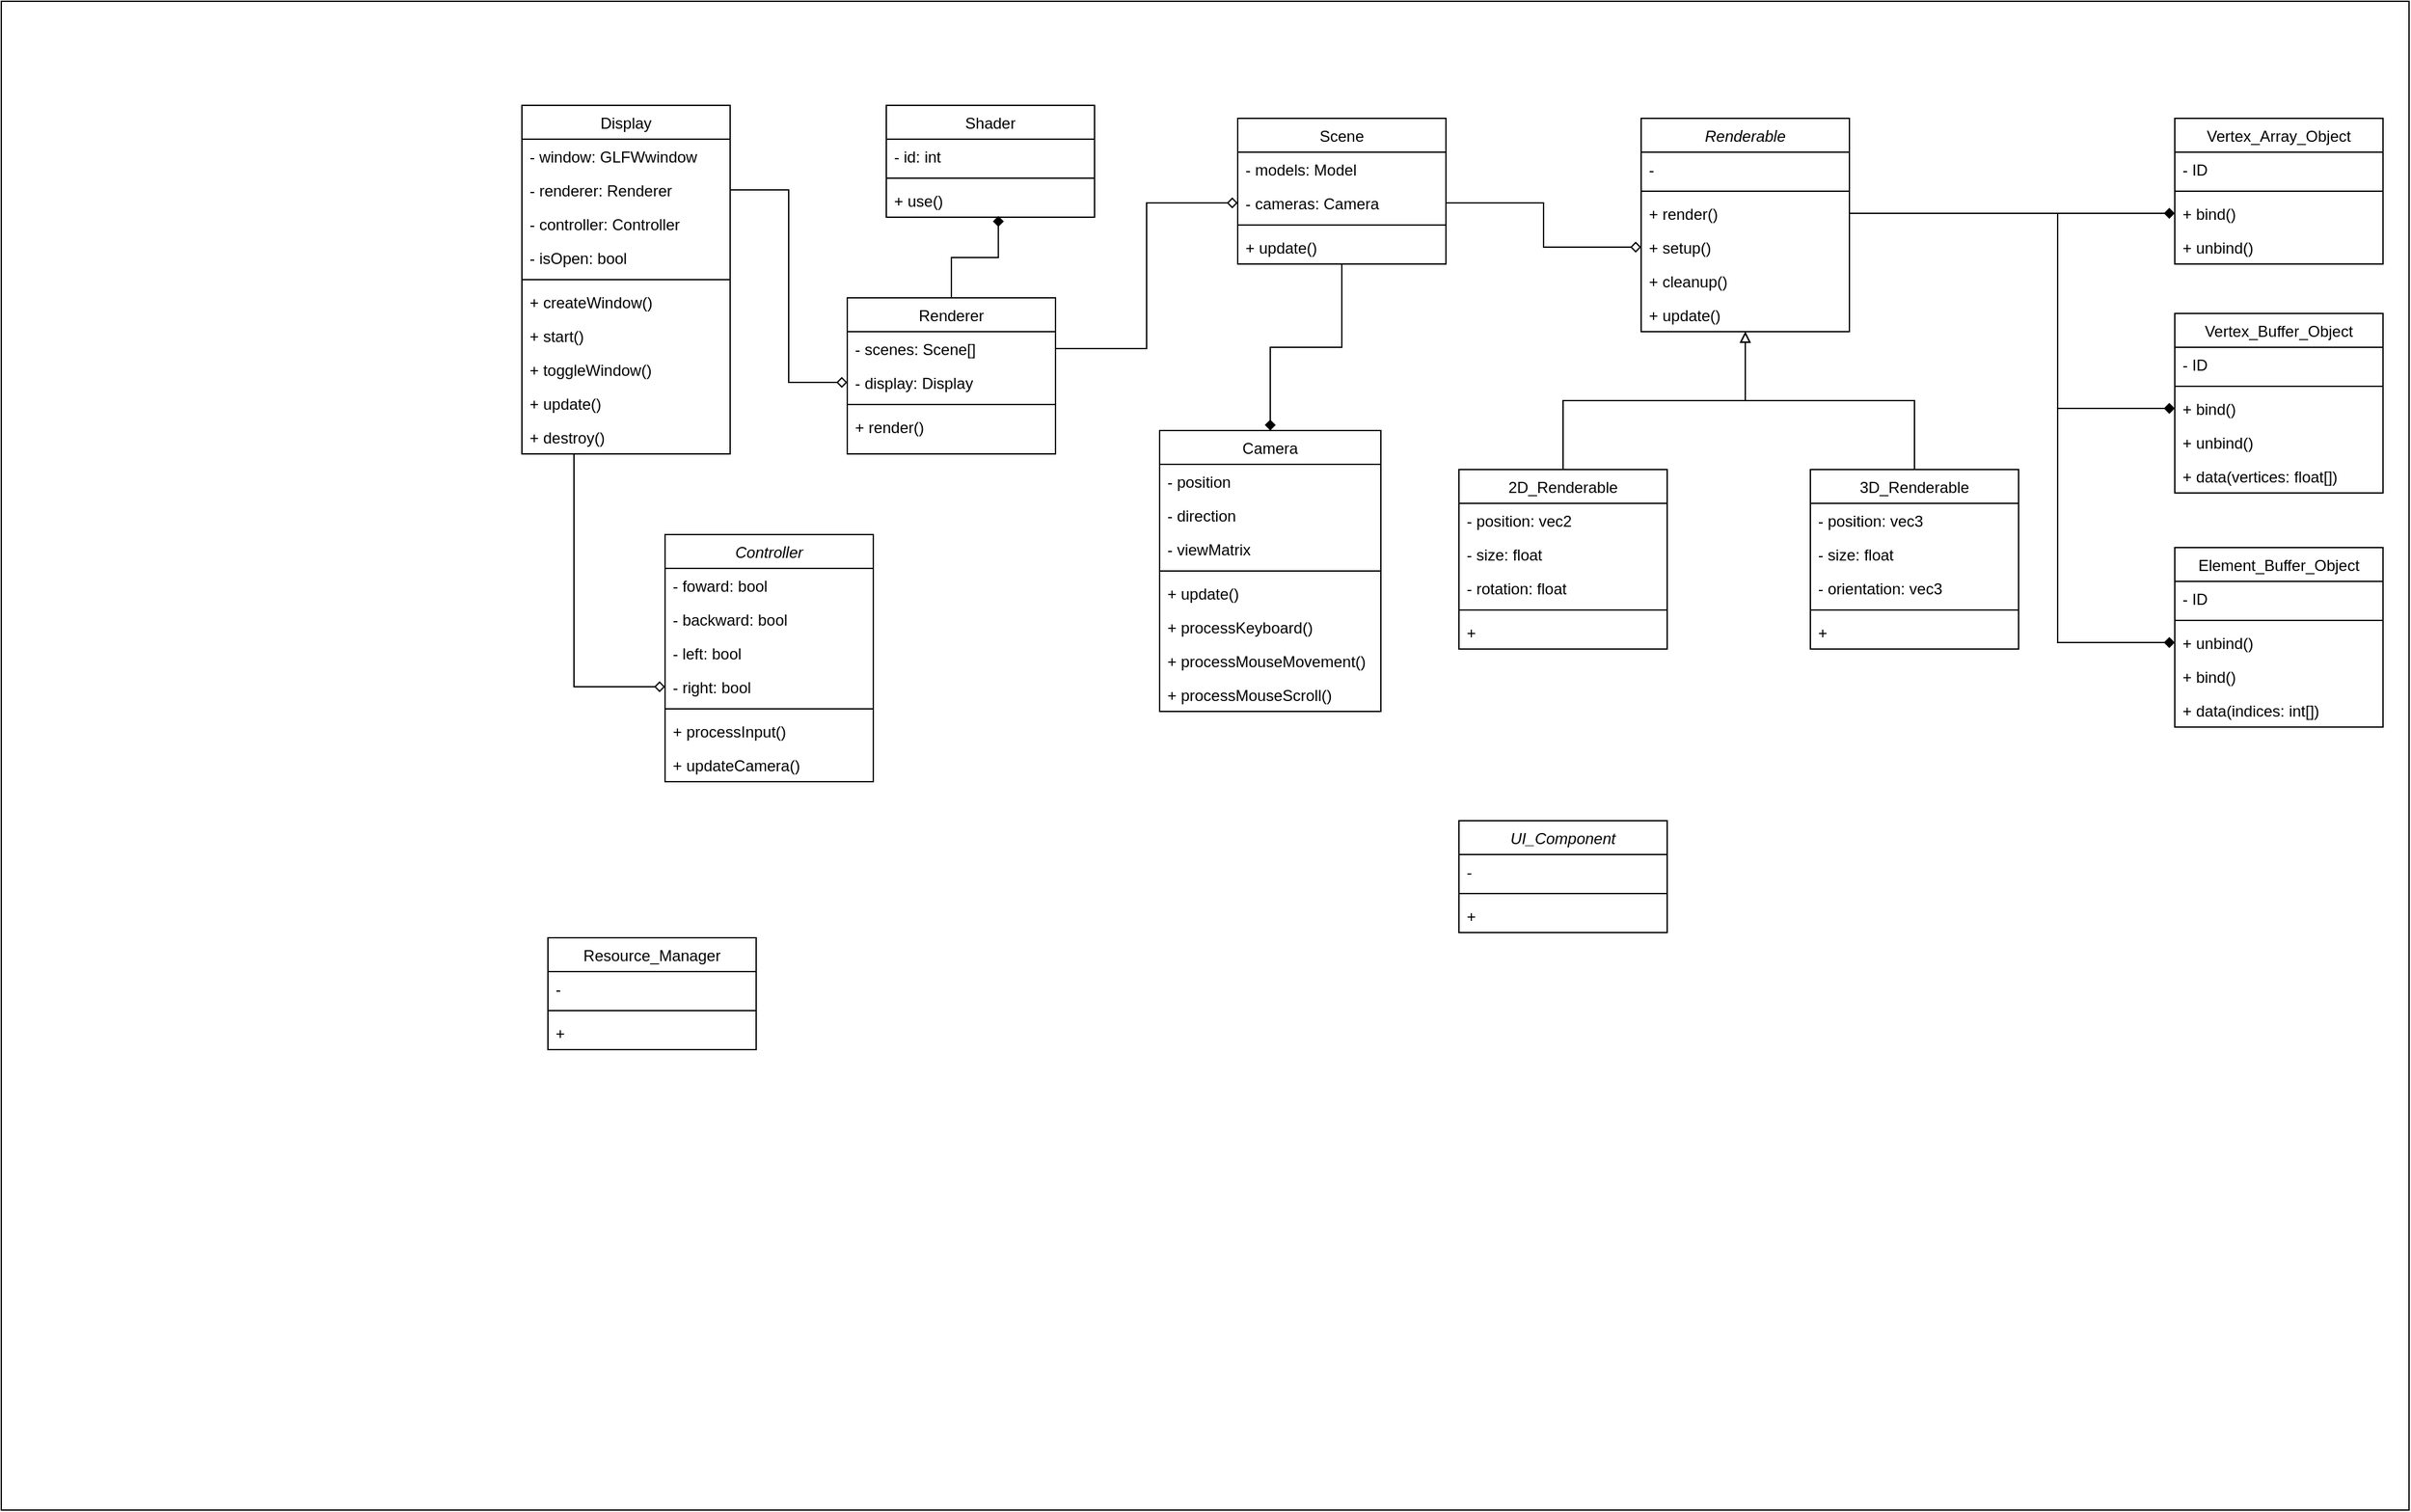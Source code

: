 <mxfile>
    <diagram id="C5RBs43oDa-KdzZeNtuy" name="Page-1">
        <mxGraphModel dx="1411" dy="1710" grid="1" gridSize="10" guides="1" tooltips="1" connect="1" arrows="1" fold="1" page="1" pageScale="1" pageWidth="827" pageHeight="1169" math="0" shadow="0">
            <root>
                <mxCell id="WIyWlLk6GJQsqaUBKTNV-0"/>
                <mxCell id="WIyWlLk6GJQsqaUBKTNV-1" parent="WIyWlLk6GJQsqaUBKTNV-0"/>
                <mxCell id="42" value="" style="whiteSpace=wrap;html=1;" parent="WIyWlLk6GJQsqaUBKTNV-1" vertex="1">
                    <mxGeometry x="-380" y="-60" width="1850" height="1160" as="geometry"/>
                </mxCell>
                <mxCell id="zkfFHV4jXpPFQw0GAbJ--0" value="Renderable" style="swimlane;fontStyle=2;align=center;verticalAlign=top;childLayout=stackLayout;horizontal=1;startSize=26;horizontalStack=0;resizeParent=1;resizeLast=0;collapsible=1;marginBottom=0;rounded=0;shadow=0;strokeWidth=1;" parent="WIyWlLk6GJQsqaUBKTNV-1" vertex="1">
                    <mxGeometry x="880" y="30" width="160" height="164" as="geometry">
                        <mxRectangle x="230" y="140" width="160" height="26" as="alternateBounds"/>
                    </mxGeometry>
                </mxCell>
                <mxCell id="zkfFHV4jXpPFQw0GAbJ--2" value="-" style="text;align=left;verticalAlign=top;spacingLeft=4;spacingRight=4;overflow=hidden;rotatable=0;points=[[0,0.5],[1,0.5]];portConstraint=eastwest;rounded=0;shadow=0;html=0;" parent="zkfFHV4jXpPFQw0GAbJ--0" vertex="1">
                    <mxGeometry y="26" width="160" height="26" as="geometry"/>
                </mxCell>
                <mxCell id="zkfFHV4jXpPFQw0GAbJ--4" value="" style="line;html=1;strokeWidth=1;align=left;verticalAlign=middle;spacingTop=-1;spacingLeft=3;spacingRight=3;rotatable=0;labelPosition=right;points=[];portConstraint=eastwest;" parent="zkfFHV4jXpPFQw0GAbJ--0" vertex="1">
                    <mxGeometry y="52" width="160" height="8" as="geometry"/>
                </mxCell>
                <mxCell id="zkfFHV4jXpPFQw0GAbJ--5" value="+ render()" style="text;align=left;verticalAlign=top;spacingLeft=4;spacingRight=4;overflow=hidden;rotatable=0;points=[[0,0.5],[1,0.5]];portConstraint=eastwest;" parent="zkfFHV4jXpPFQw0GAbJ--0" vertex="1">
                    <mxGeometry y="60" width="160" height="26" as="geometry"/>
                </mxCell>
                <mxCell id="B_xTJFVh0ETzbRGS2zj_-78" value="+ setup()" style="text;align=left;verticalAlign=top;spacingLeft=4;spacingRight=4;overflow=hidden;rotatable=0;points=[[0,0.5],[1,0.5]];portConstraint=eastwest;" parent="zkfFHV4jXpPFQw0GAbJ--0" vertex="1">
                    <mxGeometry y="86" width="160" height="26" as="geometry"/>
                </mxCell>
                <mxCell id="B_xTJFVh0ETzbRGS2zj_-81" value="+ cleanup()" style="text;align=left;verticalAlign=top;spacingLeft=4;spacingRight=4;overflow=hidden;rotatable=0;points=[[0,0.5],[1,0.5]];portConstraint=eastwest;" parent="zkfFHV4jXpPFQw0GAbJ--0" vertex="1">
                    <mxGeometry y="112" width="160" height="26" as="geometry"/>
                </mxCell>
                <mxCell id="B_xTJFVh0ETzbRGS2zj_-82" value="+ update()" style="text;align=left;verticalAlign=top;spacingLeft=4;spacingRight=4;overflow=hidden;rotatable=0;points=[[0,0.5],[1,0.5]];portConstraint=eastwest;" parent="zkfFHV4jXpPFQw0GAbJ--0" vertex="1">
                    <mxGeometry y="138" width="160" height="26" as="geometry"/>
                </mxCell>
                <mxCell id="B_xTJFVh0ETzbRGS2zj_-45" style="edgeStyle=orthogonalEdgeStyle;rounded=0;orthogonalLoop=1;jettySize=auto;html=1;entryX=0.5;entryY=1;entryDx=0;entryDy=0;endArrow=block;endFill=0;" parent="WIyWlLk6GJQsqaUBKTNV-1" source="zkfFHV4jXpPFQw0GAbJ--6" target="zkfFHV4jXpPFQw0GAbJ--0" edge="1">
                    <mxGeometry relative="1" as="geometry"/>
                </mxCell>
                <mxCell id="zkfFHV4jXpPFQw0GAbJ--6" value="2D_Renderable" style="swimlane;fontStyle=0;align=center;verticalAlign=top;childLayout=stackLayout;horizontal=1;startSize=26;horizontalStack=0;resizeParent=1;resizeLast=0;collapsible=1;marginBottom=0;rounded=0;shadow=0;strokeWidth=1;" parent="WIyWlLk6GJQsqaUBKTNV-1" vertex="1">
                    <mxGeometry x="740" y="300" width="160" height="138" as="geometry">
                        <mxRectangle x="130" y="380" width="160" height="26" as="alternateBounds"/>
                    </mxGeometry>
                </mxCell>
                <mxCell id="zkfFHV4jXpPFQw0GAbJ--7" value="- position: vec2" style="text;align=left;verticalAlign=top;spacingLeft=4;spacingRight=4;overflow=hidden;rotatable=0;points=[[0,0.5],[1,0.5]];portConstraint=eastwest;" parent="zkfFHV4jXpPFQw0GAbJ--6" vertex="1">
                    <mxGeometry y="26" width="160" height="26" as="geometry"/>
                </mxCell>
                <mxCell id="B_xTJFVh0ETzbRGS2zj_-84" value="- size: float" style="text;align=left;verticalAlign=top;spacingLeft=4;spacingRight=4;overflow=hidden;rotatable=0;points=[[0,0.5],[1,0.5]];portConstraint=eastwest;" parent="zkfFHV4jXpPFQw0GAbJ--6" vertex="1">
                    <mxGeometry y="52" width="160" height="26" as="geometry"/>
                </mxCell>
                <mxCell id="B_xTJFVh0ETzbRGS2zj_-88" value="- rotation: float" style="text;align=left;verticalAlign=top;spacingLeft=4;spacingRight=4;overflow=hidden;rotatable=0;points=[[0,0.5],[1,0.5]];portConstraint=eastwest;" parent="zkfFHV4jXpPFQw0GAbJ--6" vertex="1">
                    <mxGeometry y="78" width="160" height="26" as="geometry"/>
                </mxCell>
                <mxCell id="zkfFHV4jXpPFQw0GAbJ--9" value="" style="line;html=1;strokeWidth=1;align=left;verticalAlign=middle;spacingTop=-1;spacingLeft=3;spacingRight=3;rotatable=0;labelPosition=right;points=[];portConstraint=eastwest;" parent="zkfFHV4jXpPFQw0GAbJ--6" vertex="1">
                    <mxGeometry y="104" width="160" height="8" as="geometry"/>
                </mxCell>
                <mxCell id="zkfFHV4jXpPFQw0GAbJ--10" value="+ " style="text;align=left;verticalAlign=top;spacingLeft=4;spacingRight=4;overflow=hidden;rotatable=0;points=[[0,0.5],[1,0.5]];portConstraint=eastwest;fontStyle=0" parent="zkfFHV4jXpPFQw0GAbJ--6" vertex="1">
                    <mxGeometry y="112" width="160" height="26" as="geometry"/>
                </mxCell>
                <mxCell id="B_xTJFVh0ETzbRGS2zj_-48" style="edgeStyle=orthogonalEdgeStyle;rounded=0;orthogonalLoop=1;jettySize=auto;html=1;entryX=0.5;entryY=1;entryDx=0;entryDy=0;strokeColor=default;endArrow=block;endFill=0;" parent="WIyWlLk6GJQsqaUBKTNV-1" source="zkfFHV4jXpPFQw0GAbJ--13" target="zkfFHV4jXpPFQw0GAbJ--0" edge="1">
                    <mxGeometry relative="1" as="geometry"/>
                </mxCell>
                <mxCell id="zkfFHV4jXpPFQw0GAbJ--13" value="3D_Renderable" style="swimlane;fontStyle=0;align=center;verticalAlign=top;childLayout=stackLayout;horizontal=1;startSize=26;horizontalStack=0;resizeParent=1;resizeLast=0;collapsible=1;marginBottom=0;rounded=0;shadow=0;strokeWidth=1;" parent="WIyWlLk6GJQsqaUBKTNV-1" vertex="1">
                    <mxGeometry x="1010" y="300" width="160" height="138" as="geometry">
                        <mxRectangle x="340" y="380" width="170" height="26" as="alternateBounds"/>
                    </mxGeometry>
                </mxCell>
                <mxCell id="zkfFHV4jXpPFQw0GAbJ--14" value="- position: vec3" style="text;align=left;verticalAlign=top;spacingLeft=4;spacingRight=4;overflow=hidden;rotatable=0;points=[[0,0.5],[1,0.5]];portConstraint=eastwest;" parent="zkfFHV4jXpPFQw0GAbJ--13" vertex="1">
                    <mxGeometry y="26" width="160" height="26" as="geometry"/>
                </mxCell>
                <mxCell id="B_xTJFVh0ETzbRGS2zj_-86" value="- size: float" style="text;align=left;verticalAlign=top;spacingLeft=4;spacingRight=4;overflow=hidden;rotatable=0;points=[[0,0.5],[1,0.5]];portConstraint=eastwest;" parent="zkfFHV4jXpPFQw0GAbJ--13" vertex="1">
                    <mxGeometry y="52" width="160" height="26" as="geometry"/>
                </mxCell>
                <mxCell id="B_xTJFVh0ETzbRGS2zj_-87" value="- orientation: vec3" style="text;align=left;verticalAlign=top;spacingLeft=4;spacingRight=4;overflow=hidden;rotatable=0;points=[[0,0.5],[1,0.5]];portConstraint=eastwest;" parent="zkfFHV4jXpPFQw0GAbJ--13" vertex="1">
                    <mxGeometry y="78" width="160" height="26" as="geometry"/>
                </mxCell>
                <mxCell id="zkfFHV4jXpPFQw0GAbJ--15" value="" style="line;html=1;strokeWidth=1;align=left;verticalAlign=middle;spacingTop=-1;spacingLeft=3;spacingRight=3;rotatable=0;labelPosition=right;points=[];portConstraint=eastwest;" parent="zkfFHV4jXpPFQw0GAbJ--13" vertex="1">
                    <mxGeometry y="104" width="160" height="8" as="geometry"/>
                </mxCell>
                <mxCell id="B_xTJFVh0ETzbRGS2zj_-1" value="+ " style="text;align=left;verticalAlign=top;spacingLeft=4;spacingRight=4;overflow=hidden;rotatable=0;points=[[0,0.5],[1,0.5]];portConstraint=eastwest;fontStyle=0" parent="zkfFHV4jXpPFQw0GAbJ--13" vertex="1">
                    <mxGeometry y="112" width="160" height="26" as="geometry"/>
                </mxCell>
                <mxCell id="B_xTJFVh0ETzbRGS2zj_-6" value="Shader" style="swimlane;fontStyle=0;align=center;verticalAlign=top;childLayout=stackLayout;horizontal=1;startSize=26;horizontalStack=0;resizeParent=1;resizeLast=0;collapsible=1;marginBottom=0;rounded=0;shadow=0;strokeWidth=1;" parent="WIyWlLk6GJQsqaUBKTNV-1" vertex="1">
                    <mxGeometry x="300" y="20" width="160" height="86" as="geometry">
                        <mxRectangle x="340" y="380" width="170" height="26" as="alternateBounds"/>
                    </mxGeometry>
                </mxCell>
                <mxCell id="B_xTJFVh0ETzbRGS2zj_-7" value="- id: int" style="text;align=left;verticalAlign=top;spacingLeft=4;spacingRight=4;overflow=hidden;rotatable=0;points=[[0,0.5],[1,0.5]];portConstraint=eastwest;" parent="B_xTJFVh0ETzbRGS2zj_-6" vertex="1">
                    <mxGeometry y="26" width="160" height="26" as="geometry"/>
                </mxCell>
                <mxCell id="B_xTJFVh0ETzbRGS2zj_-8" value="" style="line;html=1;strokeWidth=1;align=left;verticalAlign=middle;spacingTop=-1;spacingLeft=3;spacingRight=3;rotatable=0;labelPosition=right;points=[];portConstraint=eastwest;" parent="B_xTJFVh0ETzbRGS2zj_-6" vertex="1">
                    <mxGeometry y="52" width="160" height="8" as="geometry"/>
                </mxCell>
                <mxCell id="B_xTJFVh0ETzbRGS2zj_-9" value="+ use()" style="text;align=left;verticalAlign=top;spacingLeft=4;spacingRight=4;overflow=hidden;rotatable=0;points=[[0,0.5],[1,0.5]];portConstraint=eastwest;fontStyle=0" parent="B_xTJFVh0ETzbRGS2zj_-6" vertex="1">
                    <mxGeometry y="60" width="160" height="26" as="geometry"/>
                </mxCell>
                <mxCell id="B_xTJFVh0ETzbRGS2zj_-10" value="Vertex_Array_Object" style="swimlane;fontStyle=0;align=center;verticalAlign=top;childLayout=stackLayout;horizontal=1;startSize=26;horizontalStack=0;resizeParent=1;resizeLast=0;collapsible=1;marginBottom=0;rounded=0;shadow=0;strokeWidth=1;" parent="WIyWlLk6GJQsqaUBKTNV-1" vertex="1">
                    <mxGeometry x="1290" y="30" width="160" height="112" as="geometry">
                        <mxRectangle x="340" y="380" width="170" height="26" as="alternateBounds"/>
                    </mxGeometry>
                </mxCell>
                <mxCell id="B_xTJFVh0ETzbRGS2zj_-11" value="- ID" style="text;align=left;verticalAlign=top;spacingLeft=4;spacingRight=4;overflow=hidden;rotatable=0;points=[[0,0.5],[1,0.5]];portConstraint=eastwest;" parent="B_xTJFVh0ETzbRGS2zj_-10" vertex="1">
                    <mxGeometry y="26" width="160" height="26" as="geometry"/>
                </mxCell>
                <mxCell id="B_xTJFVh0ETzbRGS2zj_-12" value="" style="line;html=1;strokeWidth=1;align=left;verticalAlign=middle;spacingTop=-1;spacingLeft=3;spacingRight=3;rotatable=0;labelPosition=right;points=[];portConstraint=eastwest;" parent="B_xTJFVh0ETzbRGS2zj_-10" vertex="1">
                    <mxGeometry y="52" width="160" height="8" as="geometry"/>
                </mxCell>
                <mxCell id="B_xTJFVh0ETzbRGS2zj_-13" value="+ bind()" style="text;align=left;verticalAlign=top;spacingLeft=4;spacingRight=4;overflow=hidden;rotatable=0;points=[[0,0.5],[1,0.5]];portConstraint=eastwest;fontStyle=0" parent="B_xTJFVh0ETzbRGS2zj_-10" vertex="1">
                    <mxGeometry y="60" width="160" height="26" as="geometry"/>
                </mxCell>
                <mxCell id="B_xTJFVh0ETzbRGS2zj_-68" value="+ unbind()" style="text;align=left;verticalAlign=top;spacingLeft=4;spacingRight=4;overflow=hidden;rotatable=0;points=[[0,0.5],[1,0.5]];portConstraint=eastwest;fontStyle=0" parent="B_xTJFVh0ETzbRGS2zj_-10" vertex="1">
                    <mxGeometry y="86" width="160" height="26" as="geometry"/>
                </mxCell>
                <mxCell id="B_xTJFVh0ETzbRGS2zj_-14" value="Vertex_Buffer_Object" style="swimlane;fontStyle=0;align=center;verticalAlign=top;childLayout=stackLayout;horizontal=1;startSize=26;horizontalStack=0;resizeParent=1;resizeLast=0;collapsible=1;marginBottom=0;rounded=0;shadow=0;strokeWidth=1;" parent="WIyWlLk6GJQsqaUBKTNV-1" vertex="1">
                    <mxGeometry x="1290" y="180" width="160" height="138" as="geometry">
                        <mxRectangle x="340" y="380" width="170" height="26" as="alternateBounds"/>
                    </mxGeometry>
                </mxCell>
                <mxCell id="B_xTJFVh0ETzbRGS2zj_-15" value="- ID" style="text;align=left;verticalAlign=top;spacingLeft=4;spacingRight=4;overflow=hidden;rotatable=0;points=[[0,0.5],[1,0.5]];portConstraint=eastwest;" parent="B_xTJFVh0ETzbRGS2zj_-14" vertex="1">
                    <mxGeometry y="26" width="160" height="26" as="geometry"/>
                </mxCell>
                <mxCell id="B_xTJFVh0ETzbRGS2zj_-16" value="" style="line;html=1;strokeWidth=1;align=left;verticalAlign=middle;spacingTop=-1;spacingLeft=3;spacingRight=3;rotatable=0;labelPosition=right;points=[];portConstraint=eastwest;" parent="B_xTJFVh0ETzbRGS2zj_-14" vertex="1">
                    <mxGeometry y="52" width="160" height="8" as="geometry"/>
                </mxCell>
                <mxCell id="B_xTJFVh0ETzbRGS2zj_-69" value="+ bind()" style="text;align=left;verticalAlign=top;spacingLeft=4;spacingRight=4;overflow=hidden;rotatable=0;points=[[0,0.5],[1,0.5]];portConstraint=eastwest;fontStyle=0" parent="B_xTJFVh0ETzbRGS2zj_-14" vertex="1">
                    <mxGeometry y="60" width="160" height="26" as="geometry"/>
                </mxCell>
                <mxCell id="B_xTJFVh0ETzbRGS2zj_-70" value="+ unbind()" style="text;align=left;verticalAlign=top;spacingLeft=4;spacingRight=4;overflow=hidden;rotatable=0;points=[[0,0.5],[1,0.5]];portConstraint=eastwest;fontStyle=0" parent="B_xTJFVh0ETzbRGS2zj_-14" vertex="1">
                    <mxGeometry y="86" width="160" height="26" as="geometry"/>
                </mxCell>
                <mxCell id="B_xTJFVh0ETzbRGS2zj_-91" value="+ data(vertices: float[])" style="text;align=left;verticalAlign=top;spacingLeft=4;spacingRight=4;overflow=hidden;rotatable=0;points=[[0,0.5],[1,0.5]];portConstraint=eastwest;fontStyle=0" parent="B_xTJFVh0ETzbRGS2zj_-14" vertex="1">
                    <mxGeometry y="112" width="160" height="26" as="geometry"/>
                </mxCell>
                <mxCell id="B_xTJFVh0ETzbRGS2zj_-18" value="Element_Buffer_Object" style="swimlane;fontStyle=0;align=center;verticalAlign=top;childLayout=stackLayout;horizontal=1;startSize=26;horizontalStack=0;resizeParent=1;resizeLast=0;collapsible=1;marginBottom=0;rounded=0;shadow=0;strokeWidth=1;" parent="WIyWlLk6GJQsqaUBKTNV-1" vertex="1">
                    <mxGeometry x="1290" y="360" width="160" height="138" as="geometry">
                        <mxRectangle x="340" y="380" width="170" height="26" as="alternateBounds"/>
                    </mxGeometry>
                </mxCell>
                <mxCell id="B_xTJFVh0ETzbRGS2zj_-19" value="- ID" style="text;align=left;verticalAlign=top;spacingLeft=4;spacingRight=4;overflow=hidden;rotatable=0;points=[[0,0.5],[1,0.5]];portConstraint=eastwest;" parent="B_xTJFVh0ETzbRGS2zj_-18" vertex="1">
                    <mxGeometry y="26" width="160" height="26" as="geometry"/>
                </mxCell>
                <mxCell id="B_xTJFVh0ETzbRGS2zj_-20" value="" style="line;html=1;strokeWidth=1;align=left;verticalAlign=middle;spacingTop=-1;spacingLeft=3;spacingRight=3;rotatable=0;labelPosition=right;points=[];portConstraint=eastwest;" parent="B_xTJFVh0ETzbRGS2zj_-18" vertex="1">
                    <mxGeometry y="52" width="160" height="8" as="geometry"/>
                </mxCell>
                <mxCell id="B_xTJFVh0ETzbRGS2zj_-72" value="+ unbind()" style="text;align=left;verticalAlign=top;spacingLeft=4;spacingRight=4;overflow=hidden;rotatable=0;points=[[0,0.5],[1,0.5]];portConstraint=eastwest;fontStyle=0" parent="B_xTJFVh0ETzbRGS2zj_-18" vertex="1">
                    <mxGeometry y="60" width="160" height="26" as="geometry"/>
                </mxCell>
                <mxCell id="B_xTJFVh0ETzbRGS2zj_-71" value="+ bind()" style="text;align=left;verticalAlign=top;spacingLeft=4;spacingRight=4;overflow=hidden;rotatable=0;points=[[0,0.5],[1,0.5]];portConstraint=eastwest;fontStyle=0" parent="B_xTJFVh0ETzbRGS2zj_-18" vertex="1">
                    <mxGeometry y="86" width="160" height="26" as="geometry"/>
                </mxCell>
                <mxCell id="B_xTJFVh0ETzbRGS2zj_-92" value="+ data(indices: int[])" style="text;align=left;verticalAlign=top;spacingLeft=4;spacingRight=4;overflow=hidden;rotatable=0;points=[[0,0.5],[1,0.5]];portConstraint=eastwest;fontStyle=0" parent="B_xTJFVh0ETzbRGS2zj_-18" vertex="1">
                    <mxGeometry y="112" width="160" height="26" as="geometry"/>
                </mxCell>
                <mxCell id="B_xTJFVh0ETzbRGS2zj_-22" value="Camera" style="swimlane;fontStyle=0;align=center;verticalAlign=top;childLayout=stackLayout;horizontal=1;startSize=26;horizontalStack=0;resizeParent=1;resizeLast=0;collapsible=1;marginBottom=0;rounded=0;shadow=0;strokeWidth=1;" parent="WIyWlLk6GJQsqaUBKTNV-1" vertex="1">
                    <mxGeometry x="510" y="270" width="170" height="216" as="geometry">
                        <mxRectangle x="340" y="380" width="170" height="26" as="alternateBounds"/>
                    </mxGeometry>
                </mxCell>
                <mxCell id="B_xTJFVh0ETzbRGS2zj_-23" value="- position" style="text;align=left;verticalAlign=top;spacingLeft=4;spacingRight=4;overflow=hidden;rotatable=0;points=[[0,0.5],[1,0.5]];portConstraint=eastwest;" parent="B_xTJFVh0ETzbRGS2zj_-22" vertex="1">
                    <mxGeometry y="26" width="170" height="26" as="geometry"/>
                </mxCell>
                <mxCell id="B_xTJFVh0ETzbRGS2zj_-73" value="- direction" style="text;align=left;verticalAlign=top;spacingLeft=4;spacingRight=4;overflow=hidden;rotatable=0;points=[[0,0.5],[1,0.5]];portConstraint=eastwest;" parent="B_xTJFVh0ETzbRGS2zj_-22" vertex="1">
                    <mxGeometry y="52" width="170" height="26" as="geometry"/>
                </mxCell>
                <mxCell id="B_xTJFVh0ETzbRGS2zj_-74" value="- viewMatrix" style="text;align=left;verticalAlign=top;spacingLeft=4;spacingRight=4;overflow=hidden;rotatable=0;points=[[0,0.5],[1,0.5]];portConstraint=eastwest;" parent="B_xTJFVh0ETzbRGS2zj_-22" vertex="1">
                    <mxGeometry y="78" width="170" height="26" as="geometry"/>
                </mxCell>
                <mxCell id="B_xTJFVh0ETzbRGS2zj_-24" value="" style="line;html=1;strokeWidth=1;align=left;verticalAlign=middle;spacingTop=-1;spacingLeft=3;spacingRight=3;rotatable=0;labelPosition=right;points=[];portConstraint=eastwest;" parent="B_xTJFVh0ETzbRGS2zj_-22" vertex="1">
                    <mxGeometry y="104" width="170" height="8" as="geometry"/>
                </mxCell>
                <mxCell id="B_xTJFVh0ETzbRGS2zj_-25" value="+ update()" style="text;align=left;verticalAlign=top;spacingLeft=4;spacingRight=4;overflow=hidden;rotatable=0;points=[[0,0.5],[1,0.5]];portConstraint=eastwest;fontStyle=0" parent="B_xTJFVh0ETzbRGS2zj_-22" vertex="1">
                    <mxGeometry y="112" width="170" height="26" as="geometry"/>
                </mxCell>
                <mxCell id="37" value="+ processKeyboard()" style="text;align=left;verticalAlign=top;spacingLeft=4;spacingRight=4;overflow=hidden;rotatable=0;points=[[0,0.5],[1,0.5]];portConstraint=eastwest;fontStyle=0" parent="B_xTJFVh0ETzbRGS2zj_-22" vertex="1">
                    <mxGeometry y="138" width="170" height="26" as="geometry"/>
                </mxCell>
                <mxCell id="38" value="+ processMouseMovement()" style="text;align=left;verticalAlign=top;spacingLeft=4;spacingRight=4;overflow=hidden;rotatable=0;points=[[0,0.5],[1,0.5]];portConstraint=eastwest;fontStyle=0" parent="B_xTJFVh0ETzbRGS2zj_-22" vertex="1">
                    <mxGeometry y="164" width="170" height="26" as="geometry"/>
                </mxCell>
                <mxCell id="39" value="+ processMouseScroll()" style="text;align=left;verticalAlign=top;spacingLeft=4;spacingRight=4;overflow=hidden;rotatable=0;points=[[0,0.5],[1,0.5]];portConstraint=eastwest;fontStyle=0" parent="B_xTJFVh0ETzbRGS2zj_-22" vertex="1">
                    <mxGeometry y="190" width="170" height="26" as="geometry"/>
                </mxCell>
                <mxCell id="32" style="edgeStyle=orthogonalEdgeStyle;rounded=0;html=1;entryX=0.5;entryY=0;entryDx=0;entryDy=0;endArrow=diamond;endFill=1;" parent="WIyWlLk6GJQsqaUBKTNV-1" source="B_xTJFVh0ETzbRGS2zj_-26" target="B_xTJFVh0ETzbRGS2zj_-22" edge="1">
                    <mxGeometry relative="1" as="geometry"/>
                </mxCell>
                <mxCell id="B_xTJFVh0ETzbRGS2zj_-26" value="Scene" style="swimlane;fontStyle=0;align=center;verticalAlign=top;childLayout=stackLayout;horizontal=1;startSize=26;horizontalStack=0;resizeParent=1;resizeLast=0;collapsible=1;marginBottom=0;rounded=0;shadow=0;strokeWidth=1;" parent="WIyWlLk6GJQsqaUBKTNV-1" vertex="1">
                    <mxGeometry x="570" y="30" width="160" height="112" as="geometry">
                        <mxRectangle x="340" y="380" width="170" height="26" as="alternateBounds"/>
                    </mxGeometry>
                </mxCell>
                <mxCell id="B_xTJFVh0ETzbRGS2zj_-27" value="- models: Model" style="text;align=left;verticalAlign=top;spacingLeft=4;spacingRight=4;overflow=hidden;rotatable=0;points=[[0,0.5],[1,0.5]];portConstraint=eastwest;" parent="B_xTJFVh0ETzbRGS2zj_-26" vertex="1">
                    <mxGeometry y="26" width="160" height="26" as="geometry"/>
                </mxCell>
                <mxCell id="B_xTJFVh0ETzbRGS2zj_-75" value="- cameras: Camera" style="text;align=left;verticalAlign=top;spacingLeft=4;spacingRight=4;overflow=hidden;rotatable=0;points=[[0,0.5],[1,0.5]];portConstraint=eastwest;" parent="B_xTJFVh0ETzbRGS2zj_-26" vertex="1">
                    <mxGeometry y="52" width="160" height="26" as="geometry"/>
                </mxCell>
                <mxCell id="B_xTJFVh0ETzbRGS2zj_-28" value="" style="line;html=1;strokeWidth=1;align=left;verticalAlign=middle;spacingTop=-1;spacingLeft=3;spacingRight=3;rotatable=0;labelPosition=right;points=[];portConstraint=eastwest;" parent="B_xTJFVh0ETzbRGS2zj_-26" vertex="1">
                    <mxGeometry y="78" width="160" height="8" as="geometry"/>
                </mxCell>
                <mxCell id="B_xTJFVh0ETzbRGS2zj_-29" value="+ update()" style="text;align=left;verticalAlign=top;spacingLeft=4;spacingRight=4;overflow=hidden;rotatable=0;points=[[0,0.5],[1,0.5]];portConstraint=eastwest;fontStyle=0" parent="B_xTJFVh0ETzbRGS2zj_-26" vertex="1">
                    <mxGeometry y="86" width="160" height="26" as="geometry"/>
                </mxCell>
                <mxCell id="27" style="edgeStyle=orthogonalEdgeStyle;rounded=0;html=1;entryX=0.538;entryY=0.962;entryDx=0;entryDy=0;entryPerimeter=0;endArrow=diamond;endFill=1;" parent="WIyWlLk6GJQsqaUBKTNV-1" source="B_xTJFVh0ETzbRGS2zj_-30" target="B_xTJFVh0ETzbRGS2zj_-9" edge="1">
                    <mxGeometry relative="1" as="geometry"/>
                </mxCell>
                <mxCell id="B_xTJFVh0ETzbRGS2zj_-30" value="Renderer" style="swimlane;fontStyle=0;align=center;verticalAlign=top;childLayout=stackLayout;horizontal=1;startSize=26;horizontalStack=0;resizeParent=1;resizeLast=0;collapsible=1;marginBottom=0;rounded=0;shadow=0;strokeWidth=1;" parent="WIyWlLk6GJQsqaUBKTNV-1" vertex="1">
                    <mxGeometry x="270" y="168" width="160" height="120" as="geometry">
                        <mxRectangle x="340" y="380" width="170" height="26" as="alternateBounds"/>
                    </mxGeometry>
                </mxCell>
                <mxCell id="B_xTJFVh0ETzbRGS2zj_-31" value="- scenes: Scene[]" style="text;align=left;verticalAlign=top;spacingLeft=4;spacingRight=4;overflow=hidden;rotatable=0;points=[[0,0.5],[1,0.5]];portConstraint=eastwest;" parent="B_xTJFVh0ETzbRGS2zj_-30" vertex="1">
                    <mxGeometry y="26" width="160" height="26" as="geometry"/>
                </mxCell>
                <mxCell id="5" value="- display: Display" style="text;align=left;verticalAlign=top;spacingLeft=4;spacingRight=4;overflow=hidden;rotatable=0;points=[[0,0.5],[1,0.5]];portConstraint=eastwest;" parent="B_xTJFVh0ETzbRGS2zj_-30" vertex="1">
                    <mxGeometry y="52" width="160" height="26" as="geometry"/>
                </mxCell>
                <mxCell id="B_xTJFVh0ETzbRGS2zj_-32" value="" style="line;html=1;strokeWidth=1;align=left;verticalAlign=middle;spacingTop=-1;spacingLeft=3;spacingRight=3;rotatable=0;labelPosition=right;points=[];portConstraint=eastwest;" parent="B_xTJFVh0ETzbRGS2zj_-30" vertex="1">
                    <mxGeometry y="78" width="160" height="8" as="geometry"/>
                </mxCell>
                <mxCell id="B_xTJFVh0ETzbRGS2zj_-33" value="+ render()" style="text;align=left;verticalAlign=top;spacingLeft=4;spacingRight=4;overflow=hidden;rotatable=0;points=[[0,0.5],[1,0.5]];portConstraint=eastwest;fontStyle=0" parent="B_xTJFVh0ETzbRGS2zj_-30" vertex="1">
                    <mxGeometry y="86" width="160" height="26" as="geometry"/>
                </mxCell>
                <mxCell id="B_xTJFVh0ETzbRGS2zj_-34" value="Resource_Manager" style="swimlane;fontStyle=0;align=center;verticalAlign=top;childLayout=stackLayout;horizontal=1;startSize=26;horizontalStack=0;resizeParent=1;resizeLast=0;collapsible=1;marginBottom=0;rounded=0;shadow=0;strokeWidth=1;" parent="WIyWlLk6GJQsqaUBKTNV-1" vertex="1">
                    <mxGeometry x="40" y="660" width="160" height="86" as="geometry">
                        <mxRectangle x="340" y="380" width="170" height="26" as="alternateBounds"/>
                    </mxGeometry>
                </mxCell>
                <mxCell id="B_xTJFVh0ETzbRGS2zj_-35" value="-" style="text;align=left;verticalAlign=top;spacingLeft=4;spacingRight=4;overflow=hidden;rotatable=0;points=[[0,0.5],[1,0.5]];portConstraint=eastwest;" parent="B_xTJFVh0ETzbRGS2zj_-34" vertex="1">
                    <mxGeometry y="26" width="160" height="26" as="geometry"/>
                </mxCell>
                <mxCell id="B_xTJFVh0ETzbRGS2zj_-36" value="" style="line;html=1;strokeWidth=1;align=left;verticalAlign=middle;spacingTop=-1;spacingLeft=3;spacingRight=3;rotatable=0;labelPosition=right;points=[];portConstraint=eastwest;" parent="B_xTJFVh0ETzbRGS2zj_-34" vertex="1">
                    <mxGeometry y="52" width="160" height="8" as="geometry"/>
                </mxCell>
                <mxCell id="B_xTJFVh0ETzbRGS2zj_-37" value="+" style="text;align=left;verticalAlign=top;spacingLeft=4;spacingRight=4;overflow=hidden;rotatable=0;points=[[0,0.5],[1,0.5]];portConstraint=eastwest;fontStyle=0" parent="B_xTJFVh0ETzbRGS2zj_-34" vertex="1">
                    <mxGeometry y="60" width="160" height="26" as="geometry"/>
                </mxCell>
                <mxCell id="B_xTJFVh0ETzbRGS2zj_-38" value="UI_Component" style="swimlane;fontStyle=2;align=center;verticalAlign=top;childLayout=stackLayout;horizontal=1;startSize=26;horizontalStack=0;resizeParent=1;resizeLast=0;collapsible=1;marginBottom=0;rounded=0;shadow=0;strokeWidth=1;" parent="WIyWlLk6GJQsqaUBKTNV-1" vertex="1">
                    <mxGeometry x="740" y="570" width="160" height="86" as="geometry">
                        <mxRectangle x="340" y="380" width="170" height="26" as="alternateBounds"/>
                    </mxGeometry>
                </mxCell>
                <mxCell id="B_xTJFVh0ETzbRGS2zj_-39" value="-" style="text;align=left;verticalAlign=top;spacingLeft=4;spacingRight=4;overflow=hidden;rotatable=0;points=[[0,0.5],[1,0.5]];portConstraint=eastwest;" parent="B_xTJFVh0ETzbRGS2zj_-38" vertex="1">
                    <mxGeometry y="26" width="160" height="26" as="geometry"/>
                </mxCell>
                <mxCell id="B_xTJFVh0ETzbRGS2zj_-40" value="" style="line;html=1;strokeWidth=1;align=left;verticalAlign=middle;spacingTop=-1;spacingLeft=3;spacingRight=3;rotatable=0;labelPosition=right;points=[];portConstraint=eastwest;" parent="B_xTJFVh0ETzbRGS2zj_-38" vertex="1">
                    <mxGeometry y="52" width="160" height="8" as="geometry"/>
                </mxCell>
                <mxCell id="B_xTJFVh0ETzbRGS2zj_-41" value="+" style="text;align=left;verticalAlign=top;spacingLeft=4;spacingRight=4;overflow=hidden;rotatable=0;points=[[0,0.5],[1,0.5]];portConstraint=eastwest;fontStyle=0" parent="B_xTJFVh0ETzbRGS2zj_-38" vertex="1">
                    <mxGeometry y="60" width="160" height="26" as="geometry"/>
                </mxCell>
                <mxCell id="41" style="edgeStyle=orthogonalEdgeStyle;rounded=0;html=1;entryX=0;entryY=0.5;entryDx=0;entryDy=0;endArrow=diamond;endFill=0;" parent="WIyWlLk6GJQsqaUBKTNV-1" source="B_xTJFVh0ETzbRGS2zj_-53" target="34" edge="1">
                    <mxGeometry relative="1" as="geometry">
                        <Array as="points">
                            <mxPoint x="60" y="467"/>
                        </Array>
                    </mxGeometry>
                </mxCell>
                <mxCell id="B_xTJFVh0ETzbRGS2zj_-53" value="Display" style="swimlane;fontStyle=0;align=center;verticalAlign=top;childLayout=stackLayout;horizontal=1;startSize=26;horizontalStack=0;resizeParent=1;resizeLast=0;collapsible=1;marginBottom=0;rounded=0;shadow=0;strokeWidth=1;" parent="WIyWlLk6GJQsqaUBKTNV-1" vertex="1">
                    <mxGeometry x="20" y="20" width="160" height="268" as="geometry">
                        <mxRectangle x="340" y="380" width="170" height="26" as="alternateBounds"/>
                    </mxGeometry>
                </mxCell>
                <mxCell id="B_xTJFVh0ETzbRGS2zj_-54" value="- window: GLFWwindow" style="text;align=left;verticalAlign=top;spacingLeft=4;spacingRight=4;overflow=hidden;rotatable=0;points=[[0,0.5],[1,0.5]];portConstraint=eastwest;" parent="B_xTJFVh0ETzbRGS2zj_-53" vertex="1">
                    <mxGeometry y="26" width="160" height="26" as="geometry"/>
                </mxCell>
                <mxCell id="28" value="- renderer: Renderer" style="text;align=left;verticalAlign=top;spacingLeft=4;spacingRight=4;overflow=hidden;rotatable=0;points=[[0,0.5],[1,0.5]];portConstraint=eastwest;" parent="B_xTJFVh0ETzbRGS2zj_-53" vertex="1">
                    <mxGeometry y="52" width="160" height="26" as="geometry"/>
                </mxCell>
                <mxCell id="40" value="- controller: Controller" style="text;align=left;verticalAlign=top;spacingLeft=4;spacingRight=4;overflow=hidden;rotatable=0;points=[[0,0.5],[1,0.5]];portConstraint=eastwest;" parent="B_xTJFVh0ETzbRGS2zj_-53" vertex="1">
                    <mxGeometry y="78" width="160" height="26" as="geometry"/>
                </mxCell>
                <mxCell id="1" value="- isOpen: bool" style="text;align=left;verticalAlign=top;spacingLeft=4;spacingRight=4;overflow=hidden;rotatable=0;points=[[0,0.5],[1,0.5]];portConstraint=eastwest;" parent="B_xTJFVh0ETzbRGS2zj_-53" vertex="1">
                    <mxGeometry y="104" width="160" height="26" as="geometry"/>
                </mxCell>
                <mxCell id="B_xTJFVh0ETzbRGS2zj_-55" value="" style="line;html=1;strokeWidth=1;align=left;verticalAlign=middle;spacingTop=-1;spacingLeft=3;spacingRight=3;rotatable=0;labelPosition=right;points=[];portConstraint=eastwest;" parent="B_xTJFVh0ETzbRGS2zj_-53" vertex="1">
                    <mxGeometry y="130" width="160" height="8" as="geometry"/>
                </mxCell>
                <mxCell id="0" value="+ createWindow()" style="text;align=left;verticalAlign=top;spacingLeft=4;spacingRight=4;overflow=hidden;rotatable=0;points=[[0,0.5],[1,0.5]];portConstraint=eastwest;fontStyle=0" parent="B_xTJFVh0ETzbRGS2zj_-53" vertex="1">
                    <mxGeometry y="138" width="160" height="26" as="geometry"/>
                </mxCell>
                <mxCell id="23" value="+ start()" style="text;align=left;verticalAlign=top;spacingLeft=4;spacingRight=4;overflow=hidden;rotatable=0;points=[[0,0.5],[1,0.5]];portConstraint=eastwest;fontStyle=0" parent="B_xTJFVh0ETzbRGS2zj_-53" vertex="1">
                    <mxGeometry y="164" width="160" height="26" as="geometry"/>
                </mxCell>
                <mxCell id="B_xTJFVh0ETzbRGS2zj_-56" value="+ toggleWindow()" style="text;align=left;verticalAlign=top;spacingLeft=4;spacingRight=4;overflow=hidden;rotatable=0;points=[[0,0.5],[1,0.5]];portConstraint=eastwest;fontStyle=0" parent="B_xTJFVh0ETzbRGS2zj_-53" vertex="1">
                    <mxGeometry y="190" width="160" height="26" as="geometry"/>
                </mxCell>
                <mxCell id="2" value="+ update()" style="text;align=left;verticalAlign=top;spacingLeft=4;spacingRight=4;overflow=hidden;rotatable=0;points=[[0,0.5],[1,0.5]];portConstraint=eastwest;fontStyle=0" parent="B_xTJFVh0ETzbRGS2zj_-53" vertex="1">
                    <mxGeometry y="216" width="160" height="26" as="geometry"/>
                </mxCell>
                <mxCell id="3" value="+ destroy()" style="text;align=left;verticalAlign=top;spacingLeft=4;spacingRight=4;overflow=hidden;rotatable=0;points=[[0,0.5],[1,0.5]];portConstraint=eastwest;fontStyle=0" parent="B_xTJFVh0ETzbRGS2zj_-53" vertex="1">
                    <mxGeometry y="242" width="160" height="26" as="geometry"/>
                </mxCell>
                <mxCell id="12" value="Controller" style="swimlane;fontStyle=2;align=center;verticalAlign=top;childLayout=stackLayout;horizontal=1;startSize=26;horizontalStack=0;resizeParent=1;resizeLast=0;collapsible=1;marginBottom=0;rounded=0;shadow=0;strokeWidth=1;" parent="WIyWlLk6GJQsqaUBKTNV-1" vertex="1">
                    <mxGeometry x="130" y="350" width="160" height="190" as="geometry">
                        <mxRectangle x="340" y="380" width="170" height="26" as="alternateBounds"/>
                    </mxGeometry>
                </mxCell>
                <mxCell id="13" value="- foward: bool" style="text;align=left;verticalAlign=top;spacingLeft=4;spacingRight=4;overflow=hidden;rotatable=0;points=[[0,0.5],[1,0.5]];portConstraint=eastwest;" parent="12" vertex="1">
                    <mxGeometry y="26" width="160" height="26" as="geometry"/>
                </mxCell>
                <mxCell id="33" value="- backward: bool" style="text;align=left;verticalAlign=top;spacingLeft=4;spacingRight=4;overflow=hidden;rotatable=0;points=[[0,0.5],[1,0.5]];portConstraint=eastwest;" parent="12" vertex="1">
                    <mxGeometry y="52" width="160" height="26" as="geometry"/>
                </mxCell>
                <mxCell id="35" value="- left: bool" style="text;align=left;verticalAlign=top;spacingLeft=4;spacingRight=4;overflow=hidden;rotatable=0;points=[[0,0.5],[1,0.5]];portConstraint=eastwest;" parent="12" vertex="1">
                    <mxGeometry y="78" width="160" height="26" as="geometry"/>
                </mxCell>
                <mxCell id="34" value="- right: bool" style="text;align=left;verticalAlign=top;spacingLeft=4;spacingRight=4;overflow=hidden;rotatable=0;points=[[0,0.5],[1,0.5]];portConstraint=eastwest;" parent="12" vertex="1">
                    <mxGeometry y="104" width="160" height="26" as="geometry"/>
                </mxCell>
                <mxCell id="14" value="" style="line;html=1;strokeWidth=1;align=left;verticalAlign=middle;spacingTop=-1;spacingLeft=3;spacingRight=3;rotatable=0;labelPosition=right;points=[];portConstraint=eastwest;" parent="12" vertex="1">
                    <mxGeometry y="130" width="160" height="8" as="geometry"/>
                </mxCell>
                <mxCell id="15" value="+ processInput()" style="text;align=left;verticalAlign=top;spacingLeft=4;spacingRight=4;overflow=hidden;rotatable=0;points=[[0,0.5],[1,0.5]];portConstraint=eastwest;fontStyle=0" parent="12" vertex="1">
                    <mxGeometry y="138" width="160" height="26" as="geometry"/>
                </mxCell>
                <mxCell id="36" value="+ updateCamera()" style="text;align=left;verticalAlign=top;spacingLeft=4;spacingRight=4;overflow=hidden;rotatable=0;points=[[0,0.5],[1,0.5]];portConstraint=eastwest;fontStyle=0" parent="12" vertex="1">
                    <mxGeometry y="164" width="160" height="26" as="geometry"/>
                </mxCell>
                <mxCell id="29" style="edgeStyle=orthogonalEdgeStyle;rounded=0;html=1;entryX=0;entryY=0.5;entryDx=0;entryDy=0;endArrow=diamond;endFill=0;" parent="WIyWlLk6GJQsqaUBKTNV-1" source="28" target="5" edge="1">
                    <mxGeometry relative="1" as="geometry"/>
                </mxCell>
                <mxCell id="31" style="edgeStyle=orthogonalEdgeStyle;rounded=0;html=1;entryX=0;entryY=0.5;entryDx=0;entryDy=0;endArrow=diamond;endFill=0;" parent="WIyWlLk6GJQsqaUBKTNV-1" source="B_xTJFVh0ETzbRGS2zj_-31" target="B_xTJFVh0ETzbRGS2zj_-75" edge="1">
                    <mxGeometry relative="1" as="geometry"/>
                </mxCell>
                <mxCell id="44" style="edgeStyle=orthogonalEdgeStyle;rounded=0;html=1;exitX=1;exitY=0.5;exitDx=0;exitDy=0;entryX=0;entryY=0.5;entryDx=0;entryDy=0;endArrow=diamond;endFill=0;" parent="WIyWlLk6GJQsqaUBKTNV-1" source="B_xTJFVh0ETzbRGS2zj_-75" target="B_xTJFVh0ETzbRGS2zj_-78" edge="1">
                    <mxGeometry relative="1" as="geometry"/>
                </mxCell>
                <mxCell id="45" style="edgeStyle=orthogonalEdgeStyle;rounded=0;html=1;exitX=1;exitY=0.5;exitDx=0;exitDy=0;entryX=0;entryY=0.5;entryDx=0;entryDy=0;endArrow=diamond;endFill=1;" parent="WIyWlLk6GJQsqaUBKTNV-1" source="zkfFHV4jXpPFQw0GAbJ--5" target="B_xTJFVh0ETzbRGS2zj_-72" edge="1">
                    <mxGeometry relative="1" as="geometry">
                        <Array as="points">
                            <mxPoint x="1200" y="103"/>
                            <mxPoint x="1200" y="433"/>
                        </Array>
                    </mxGeometry>
                </mxCell>
                <mxCell id="46" style="edgeStyle=orthogonalEdgeStyle;rounded=0;html=1;exitX=1;exitY=0.5;exitDx=0;exitDy=0;entryX=0;entryY=0.5;entryDx=0;entryDy=0;endArrow=diamond;endFill=1;" parent="WIyWlLk6GJQsqaUBKTNV-1" source="zkfFHV4jXpPFQw0GAbJ--5" target="B_xTJFVh0ETzbRGS2zj_-69" edge="1">
                    <mxGeometry relative="1" as="geometry">
                        <Array as="points">
                            <mxPoint x="1200" y="103"/>
                            <mxPoint x="1200" y="253"/>
                        </Array>
                    </mxGeometry>
                </mxCell>
                <mxCell id="47" style="edgeStyle=orthogonalEdgeStyle;rounded=0;html=1;exitX=1;exitY=0.5;exitDx=0;exitDy=0;entryX=0;entryY=0.5;entryDx=0;entryDy=0;endArrow=diamond;endFill=1;" parent="WIyWlLk6GJQsqaUBKTNV-1" source="zkfFHV4jXpPFQw0GAbJ--5" target="B_xTJFVh0ETzbRGS2zj_-13" edge="1">
                    <mxGeometry relative="1" as="geometry"/>
                </mxCell>
            </root>
        </mxGraphModel>
    </diagram>
</mxfile>